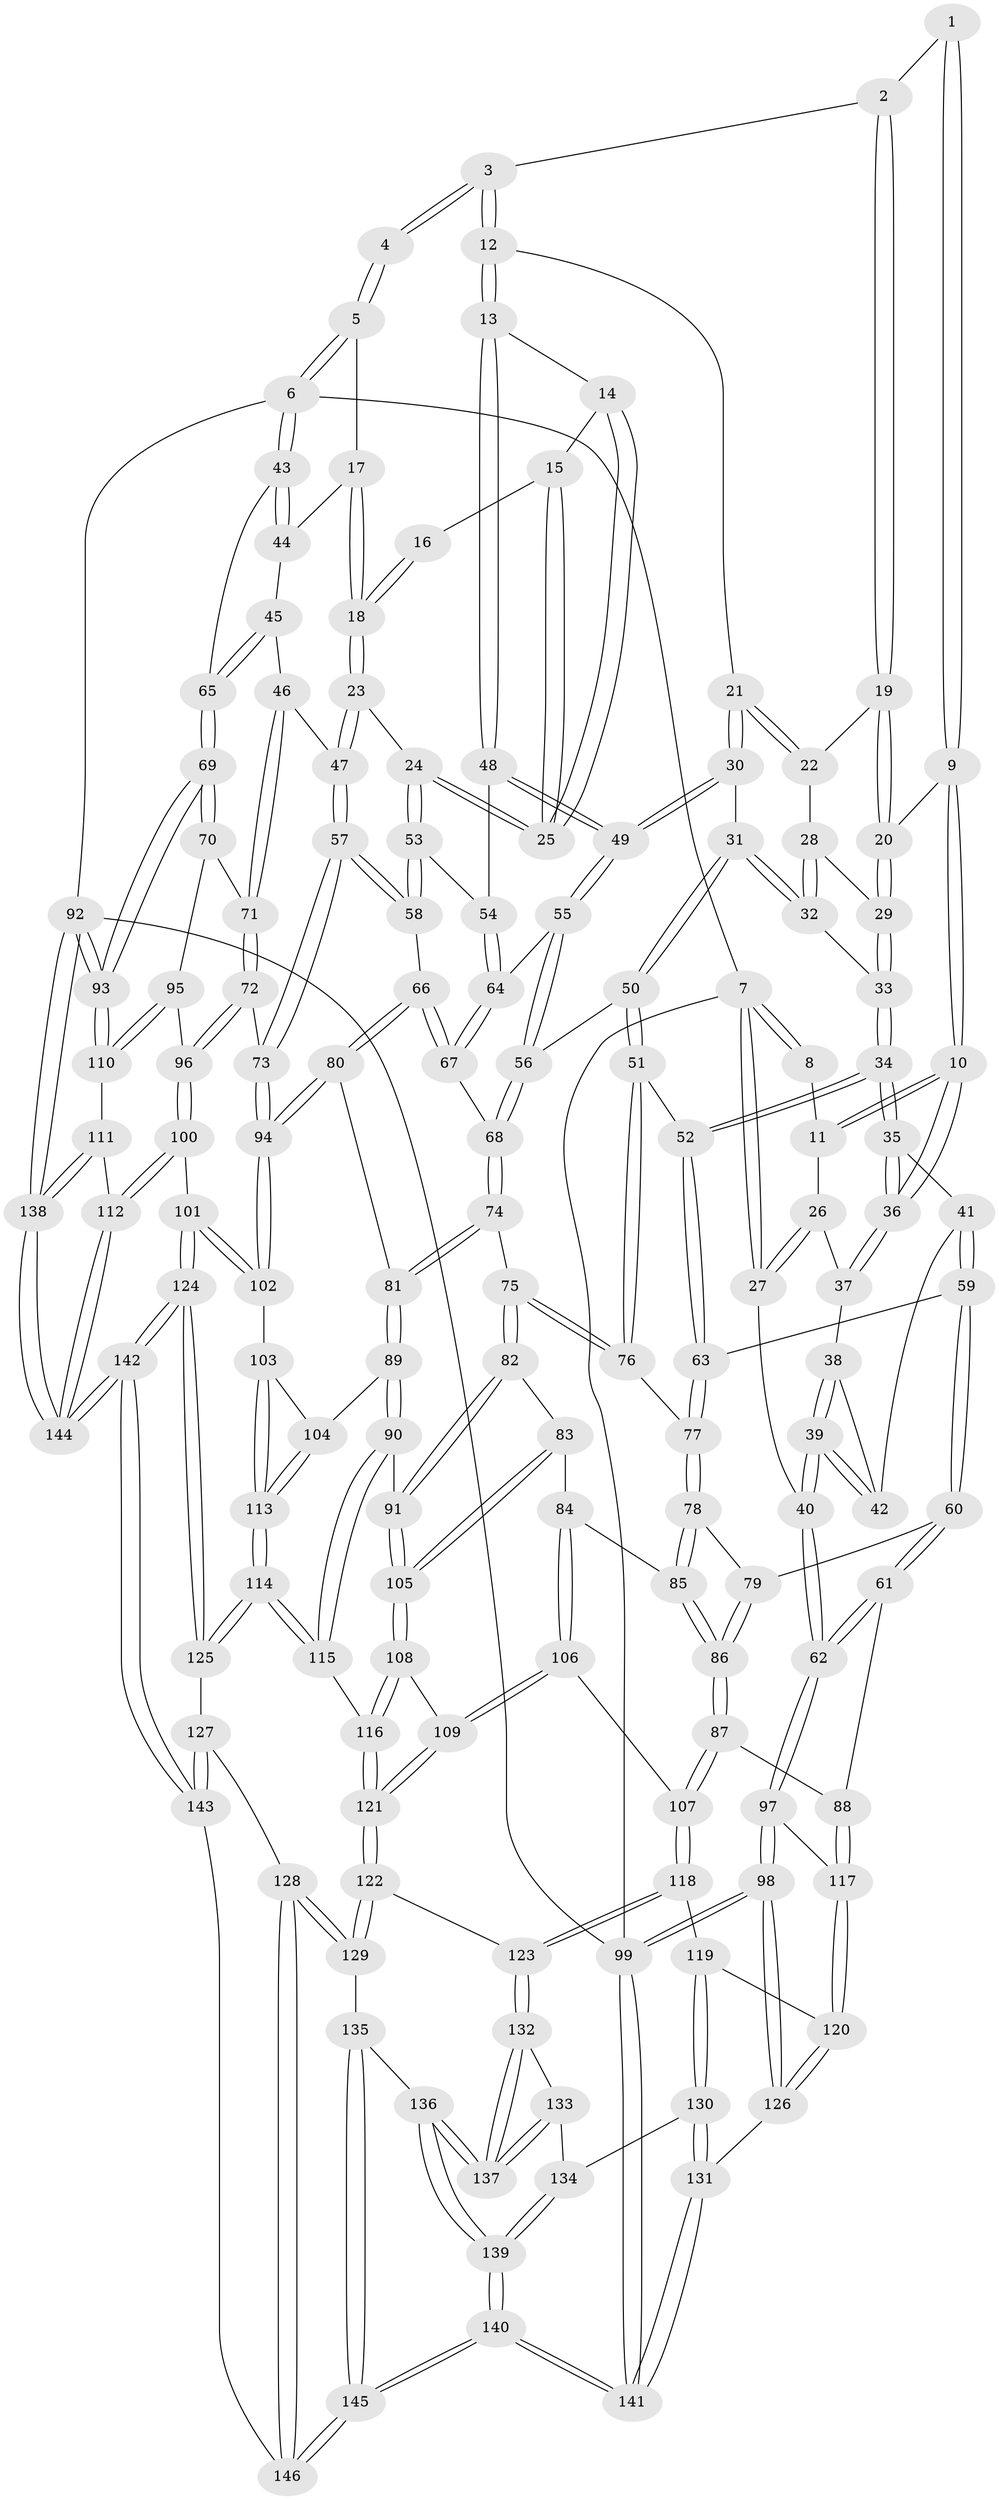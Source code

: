 // coarse degree distribution, {3: 0.1590909090909091, 4: 0.3522727272727273, 5: 0.3522727272727273, 7: 0.011363636363636364, 6: 0.09090909090909091, 2: 0.03409090909090909}
// Generated by graph-tools (version 1.1) at 2025/24/03/03/25 07:24:35]
// undirected, 146 vertices, 362 edges
graph export_dot {
graph [start="1"]
  node [color=gray90,style=filled];
  1 [pos="+0.2405862755157483+0"];
  2 [pos="+0.361971372232816+0"];
  3 [pos="+0.4971618552043856+0"];
  4 [pos="+0.7605343448565238+0"];
  5 [pos="+1+0"];
  6 [pos="+1+0"];
  7 [pos="+0+0"];
  8 [pos="+0.1120836609940293+0"];
  9 [pos="+0.21028251945399926+0.10952809388963394"];
  10 [pos="+0.1453849389197574+0.13710672030842783"];
  11 [pos="+0.11616708323731714+0.03416451436440887"];
  12 [pos="+0.5414228799991212+0.11957329511754469"];
  13 [pos="+0.5717746181327035+0.13432702934882487"];
  14 [pos="+0.5995665532677176+0.1316441714334922"];
  15 [pos="+0.7377193924120988+0"];
  16 [pos="+0.7564137772021967+0"];
  17 [pos="+0.8579974526341162+0.13614093332547877"];
  18 [pos="+0.8572522604257903+0.13629692102059607"];
  19 [pos="+0.35334927915329284+0.048823655076098586"];
  20 [pos="+0.2564303116555489+0.12201653272699033"];
  21 [pos="+0.5314659747756754+0.1237008621419118"];
  22 [pos="+0.415437902790342+0.12099443860108514"];
  23 [pos="+0.7831647395342171+0.17562507758202403"];
  24 [pos="+0.7581805646518105+0.1682916356340335"];
  25 [pos="+0.7441922642229646+0.15670265303912587"];
  26 [pos="+0+0.07377186770927262"];
  27 [pos="+0+0"];
  28 [pos="+0.4131942589017719+0.12393437143744278"];
  29 [pos="+0.28950499566626253+0.17075983770638062"];
  30 [pos="+0.47031500128694687+0.22687401897012127"];
  31 [pos="+0.38606788247044876+0.22170411169251"];
  32 [pos="+0.38310108550289+0.21041431032760083"];
  33 [pos="+0.2903580779842218+0.1742882923972377"];
  34 [pos="+0.2680781700585993+0.2892748182566414"];
  35 [pos="+0.14767836867848097+0.19251676567108122"];
  36 [pos="+0.14314240721187418+0.13944178523355522"];
  37 [pos="+0.09661923029012562+0.13617679262404725"];
  38 [pos="+0.041797960133319635+0.20452550630275718"];
  39 [pos="+0+0.29525632453191153"];
  40 [pos="+0+0.29969465202875595"];
  41 [pos="+0.11009244341043148+0.2623626621993884"];
  42 [pos="+0.06826950567727619+0.24495773545614474"];
  43 [pos="+1+0"];
  44 [pos="+0.9039622063839181+0.13913605262292478"];
  45 [pos="+0.9594392640909111+0.279742120993748"];
  46 [pos="+0.8443217980431084+0.32024650773135394"];
  47 [pos="+0.8367819988036179+0.3184669202285338"];
  48 [pos="+0.582337439971195+0.24283249122930872"];
  49 [pos="+0.4734249149480443+0.2942442414049752"];
  50 [pos="+0.3508116069072708+0.3240427806665154"];
  51 [pos="+0.3402344861541842+0.3284535477552931"];
  52 [pos="+0.27027795559517837+0.2962833448987331"];
  53 [pos="+0.6533619007811156+0.3153032366571193"];
  54 [pos="+0.5948425586394025+0.26808534504917125"];
  55 [pos="+0.47165772806849193+0.2993660600972455"];
  56 [pos="+0.40035840505829123+0.32811087406141287"];
  57 [pos="+0.691477369711312+0.455746335501982"];
  58 [pos="+0.6811144141832395+0.4500683250038284"];
  59 [pos="+0.10363640523959299+0.39042176838486786"];
  60 [pos="+0.0745974902849058+0.4112208866425555"];
  61 [pos="+0+0.42049083778444"];
  62 [pos="+0+0.41498694547611553"];
  63 [pos="+0.1361951186115416+0.3858711184115328"];
  64 [pos="+0.5216421246228808+0.3428822248992817"];
  65 [pos="+1+0.3206536839088137"];
  66 [pos="+0.6251210955459232+0.4507086861197265"];
  67 [pos="+0.5527483185788742+0.4262884106308159"];
  68 [pos="+0.48399825064115226+0.4431926945286478"];
  69 [pos="+1+0.45345513897665957"];
  70 [pos="+1+0.4774441790934793"];
  71 [pos="+0.9632326353773775+0.4707387772873444"];
  72 [pos="+0.8092044155603986+0.5313982326623718"];
  73 [pos="+0.6961097590816121+0.4643188767501178"];
  74 [pos="+0.43500064179619896+0.4855164640605313"];
  75 [pos="+0.38141535028753937+0.4865239124300973"];
  76 [pos="+0.3310278898275723+0.44667786476916505"];
  77 [pos="+0.2774752045643666+0.4679123007763085"];
  78 [pos="+0.23893192290055432+0.5502038519508977"];
  79 [pos="+0.11358798633856342+0.47657819078049457"];
  80 [pos="+0.5067595356363962+0.5895669685405673"];
  81 [pos="+0.48873307136835825+0.5934328591898904"];
  82 [pos="+0.3683225677488873+0.5344206358603198"];
  83 [pos="+0.2779517562395311+0.6004755713133436"];
  84 [pos="+0.2675141587902452+0.5984722030378292"];
  85 [pos="+0.24112766501379487+0.5718919444263397"];
  86 [pos="+0.12845237864459091+0.6209890579629377"];
  87 [pos="+0.12319671406754042+0.6290251430971011"];
  88 [pos="+0.09372013508593269+0.6455600460163785"];
  89 [pos="+0.46768960755813627+0.6222654137342265"];
  90 [pos="+0.4493002084849337+0.6342796766432759"];
  91 [pos="+0.4004294442297085+0.6257988522529336"];
  92 [pos="+1+1"];
  93 [pos="+1+0.7539786092742415"];
  94 [pos="+0.6410854310201656+0.6559524129213038"];
  95 [pos="+0.9277534906848562+0.6358752594165961"];
  96 [pos="+0.8127708891543575+0.5455977605739625"];
  97 [pos="+0+0.49777516868195415"];
  98 [pos="+0+0.8604621295020326"];
  99 [pos="+0+1"];
  100 [pos="+0.7836242474434383+0.8007333519661002"];
  101 [pos="+0.7644844746933311+0.8028877652631331"];
  102 [pos="+0.643189978994162+0.6693275009374257"];
  103 [pos="+0.5795587249073811+0.6986614063275174"];
  104 [pos="+0.5052461006398047+0.6593190562026482"];
  105 [pos="+0.3444390835872453+0.6508330619810765"];
  106 [pos="+0.2270383022870289+0.7046231645329342"];
  107 [pos="+0.225616224197599+0.7052948201025003"];
  108 [pos="+0.34052679815606873+0.6777253797318941"];
  109 [pos="+0.2973282553387306+0.7238670610795922"];
  110 [pos="+0.951746966246755+0.762498977911433"];
  111 [pos="+0.8880220515407649+0.7915527729047747"];
  112 [pos="+0.7941640711329614+0.8034348876372035"];
  113 [pos="+0.518479701746807+0.7585004825057108"];
  114 [pos="+0.4945300900402974+0.7897162699351318"];
  115 [pos="+0.44534667846322507+0.7490116212827774"];
  116 [pos="+0.4098059809935605+0.7505010332488556"];
  117 [pos="+0.0889525724853766+0.6501383107120605"];
  118 [pos="+0.17967449321907664+0.7856257394593735"];
  119 [pos="+0.14568140011405628+0.7851749330047451"];
  120 [pos="+0.0635712229695195+0.746022066742517"];
  121 [pos="+0.3241216236268438+0.8046717081429969"];
  122 [pos="+0.3206162023495399+0.8141110451255016"];
  123 [pos="+0.21572785203146141+0.8211232383269567"];
  124 [pos="+0.6521766881899492+0.8984027064758163"];
  125 [pos="+0.5145697246693628+0.8592870979560546"];
  126 [pos="+0+0.8081828963900431"];
  127 [pos="+0.5079678213098653+0.8641104645228709"];
  128 [pos="+0.415870227994998+0.9210008084680217"];
  129 [pos="+0.36021426157253167+0.8996044308552166"];
  130 [pos="+0.10895406275845275+0.90572134350533"];
  131 [pos="+0.10628714527092163+0.9062463279622861"];
  132 [pos="+0.21498015209708654+0.8336014383659626"];
  133 [pos="+0.12367585772222286+0.9082727596483454"];
  134 [pos="+0.11698358428441451+0.9091771631844016"];
  135 [pos="+0.3266182955365451+0.9178823483352954"];
  136 [pos="+0.23151979294158573+0.9284036652346666"];
  137 [pos="+0.22304608074242005+0.9150657188494588"];
  138 [pos="+1+1"];
  139 [pos="+0.19363270329437338+1"];
  140 [pos="+0.18525071753940417+1"];
  141 [pos="+0+1"];
  142 [pos="+0.6485996095616212+1"];
  143 [pos="+0.5279201496103539+1"];
  144 [pos="+1+1"];
  145 [pos="+0.21477242499137048+1"];
  146 [pos="+0.42774245121639093+1"];
  1 -- 2;
  1 -- 9;
  1 -- 9;
  2 -- 3;
  2 -- 19;
  2 -- 19;
  3 -- 4;
  3 -- 4;
  3 -- 12;
  3 -- 12;
  4 -- 5;
  4 -- 5;
  5 -- 6;
  5 -- 6;
  5 -- 17;
  6 -- 7;
  6 -- 43;
  6 -- 43;
  6 -- 92;
  7 -- 8;
  7 -- 8;
  7 -- 27;
  7 -- 27;
  7 -- 99;
  8 -- 11;
  9 -- 10;
  9 -- 10;
  9 -- 20;
  10 -- 11;
  10 -- 11;
  10 -- 36;
  10 -- 36;
  11 -- 26;
  12 -- 13;
  12 -- 13;
  12 -- 21;
  13 -- 14;
  13 -- 48;
  13 -- 48;
  14 -- 15;
  14 -- 25;
  14 -- 25;
  15 -- 16;
  15 -- 25;
  15 -- 25;
  16 -- 18;
  16 -- 18;
  17 -- 18;
  17 -- 18;
  17 -- 44;
  18 -- 23;
  18 -- 23;
  19 -- 20;
  19 -- 20;
  19 -- 22;
  20 -- 29;
  20 -- 29;
  21 -- 22;
  21 -- 22;
  21 -- 30;
  21 -- 30;
  22 -- 28;
  23 -- 24;
  23 -- 47;
  23 -- 47;
  24 -- 25;
  24 -- 25;
  24 -- 53;
  24 -- 53;
  26 -- 27;
  26 -- 27;
  26 -- 37;
  27 -- 40;
  28 -- 29;
  28 -- 32;
  28 -- 32;
  29 -- 33;
  29 -- 33;
  30 -- 31;
  30 -- 49;
  30 -- 49;
  31 -- 32;
  31 -- 32;
  31 -- 50;
  31 -- 50;
  32 -- 33;
  33 -- 34;
  33 -- 34;
  34 -- 35;
  34 -- 35;
  34 -- 52;
  34 -- 52;
  35 -- 36;
  35 -- 36;
  35 -- 41;
  36 -- 37;
  36 -- 37;
  37 -- 38;
  38 -- 39;
  38 -- 39;
  38 -- 42;
  39 -- 40;
  39 -- 40;
  39 -- 42;
  39 -- 42;
  40 -- 62;
  40 -- 62;
  41 -- 42;
  41 -- 59;
  41 -- 59;
  43 -- 44;
  43 -- 44;
  43 -- 65;
  44 -- 45;
  45 -- 46;
  45 -- 65;
  45 -- 65;
  46 -- 47;
  46 -- 71;
  46 -- 71;
  47 -- 57;
  47 -- 57;
  48 -- 49;
  48 -- 49;
  48 -- 54;
  49 -- 55;
  49 -- 55;
  50 -- 51;
  50 -- 51;
  50 -- 56;
  51 -- 52;
  51 -- 76;
  51 -- 76;
  52 -- 63;
  52 -- 63;
  53 -- 54;
  53 -- 58;
  53 -- 58;
  54 -- 64;
  54 -- 64;
  55 -- 56;
  55 -- 56;
  55 -- 64;
  56 -- 68;
  56 -- 68;
  57 -- 58;
  57 -- 58;
  57 -- 73;
  57 -- 73;
  58 -- 66;
  59 -- 60;
  59 -- 60;
  59 -- 63;
  60 -- 61;
  60 -- 61;
  60 -- 79;
  61 -- 62;
  61 -- 62;
  61 -- 88;
  62 -- 97;
  62 -- 97;
  63 -- 77;
  63 -- 77;
  64 -- 67;
  64 -- 67;
  65 -- 69;
  65 -- 69;
  66 -- 67;
  66 -- 67;
  66 -- 80;
  66 -- 80;
  67 -- 68;
  68 -- 74;
  68 -- 74;
  69 -- 70;
  69 -- 70;
  69 -- 93;
  69 -- 93;
  70 -- 71;
  70 -- 95;
  71 -- 72;
  71 -- 72;
  72 -- 73;
  72 -- 96;
  72 -- 96;
  73 -- 94;
  73 -- 94;
  74 -- 75;
  74 -- 81;
  74 -- 81;
  75 -- 76;
  75 -- 76;
  75 -- 82;
  75 -- 82;
  76 -- 77;
  77 -- 78;
  77 -- 78;
  78 -- 79;
  78 -- 85;
  78 -- 85;
  79 -- 86;
  79 -- 86;
  80 -- 81;
  80 -- 94;
  80 -- 94;
  81 -- 89;
  81 -- 89;
  82 -- 83;
  82 -- 91;
  82 -- 91;
  83 -- 84;
  83 -- 105;
  83 -- 105;
  84 -- 85;
  84 -- 106;
  84 -- 106;
  85 -- 86;
  85 -- 86;
  86 -- 87;
  86 -- 87;
  87 -- 88;
  87 -- 107;
  87 -- 107;
  88 -- 117;
  88 -- 117;
  89 -- 90;
  89 -- 90;
  89 -- 104;
  90 -- 91;
  90 -- 115;
  90 -- 115;
  91 -- 105;
  91 -- 105;
  92 -- 93;
  92 -- 93;
  92 -- 138;
  92 -- 138;
  92 -- 99;
  93 -- 110;
  93 -- 110;
  94 -- 102;
  94 -- 102;
  95 -- 96;
  95 -- 110;
  95 -- 110;
  96 -- 100;
  96 -- 100;
  97 -- 98;
  97 -- 98;
  97 -- 117;
  98 -- 99;
  98 -- 99;
  98 -- 126;
  98 -- 126;
  99 -- 141;
  99 -- 141;
  100 -- 101;
  100 -- 112;
  100 -- 112;
  101 -- 102;
  101 -- 102;
  101 -- 124;
  101 -- 124;
  102 -- 103;
  103 -- 104;
  103 -- 113;
  103 -- 113;
  104 -- 113;
  104 -- 113;
  105 -- 108;
  105 -- 108;
  106 -- 107;
  106 -- 109;
  106 -- 109;
  107 -- 118;
  107 -- 118;
  108 -- 109;
  108 -- 116;
  108 -- 116;
  109 -- 121;
  109 -- 121;
  110 -- 111;
  111 -- 112;
  111 -- 138;
  111 -- 138;
  112 -- 144;
  112 -- 144;
  113 -- 114;
  113 -- 114;
  114 -- 115;
  114 -- 115;
  114 -- 125;
  114 -- 125;
  115 -- 116;
  116 -- 121;
  116 -- 121;
  117 -- 120;
  117 -- 120;
  118 -- 119;
  118 -- 123;
  118 -- 123;
  119 -- 120;
  119 -- 130;
  119 -- 130;
  120 -- 126;
  120 -- 126;
  121 -- 122;
  121 -- 122;
  122 -- 123;
  122 -- 129;
  122 -- 129;
  123 -- 132;
  123 -- 132;
  124 -- 125;
  124 -- 125;
  124 -- 142;
  124 -- 142;
  125 -- 127;
  126 -- 131;
  127 -- 128;
  127 -- 143;
  127 -- 143;
  128 -- 129;
  128 -- 129;
  128 -- 146;
  128 -- 146;
  129 -- 135;
  130 -- 131;
  130 -- 131;
  130 -- 134;
  131 -- 141;
  131 -- 141;
  132 -- 133;
  132 -- 137;
  132 -- 137;
  133 -- 134;
  133 -- 137;
  133 -- 137;
  134 -- 139;
  134 -- 139;
  135 -- 136;
  135 -- 145;
  135 -- 145;
  136 -- 137;
  136 -- 137;
  136 -- 139;
  136 -- 139;
  138 -- 144;
  138 -- 144;
  139 -- 140;
  139 -- 140;
  140 -- 141;
  140 -- 141;
  140 -- 145;
  140 -- 145;
  142 -- 143;
  142 -- 143;
  142 -- 144;
  142 -- 144;
  143 -- 146;
  145 -- 146;
  145 -- 146;
}
